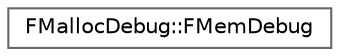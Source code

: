 digraph "Graphical Class Hierarchy"
{
 // INTERACTIVE_SVG=YES
 // LATEX_PDF_SIZE
  bgcolor="transparent";
  edge [fontname=Helvetica,fontsize=10,labelfontname=Helvetica,labelfontsize=10];
  node [fontname=Helvetica,fontsize=10,shape=box,height=0.2,width=0.4];
  rankdir="LR";
  Node0 [id="Node000000",label="FMallocDebug::FMemDebug",height=0.2,width=0.4,color="grey40", fillcolor="white", style="filled",URL="$d8/d09/structFMallocDebug_1_1FMemDebug.html",tooltip=" "];
}
